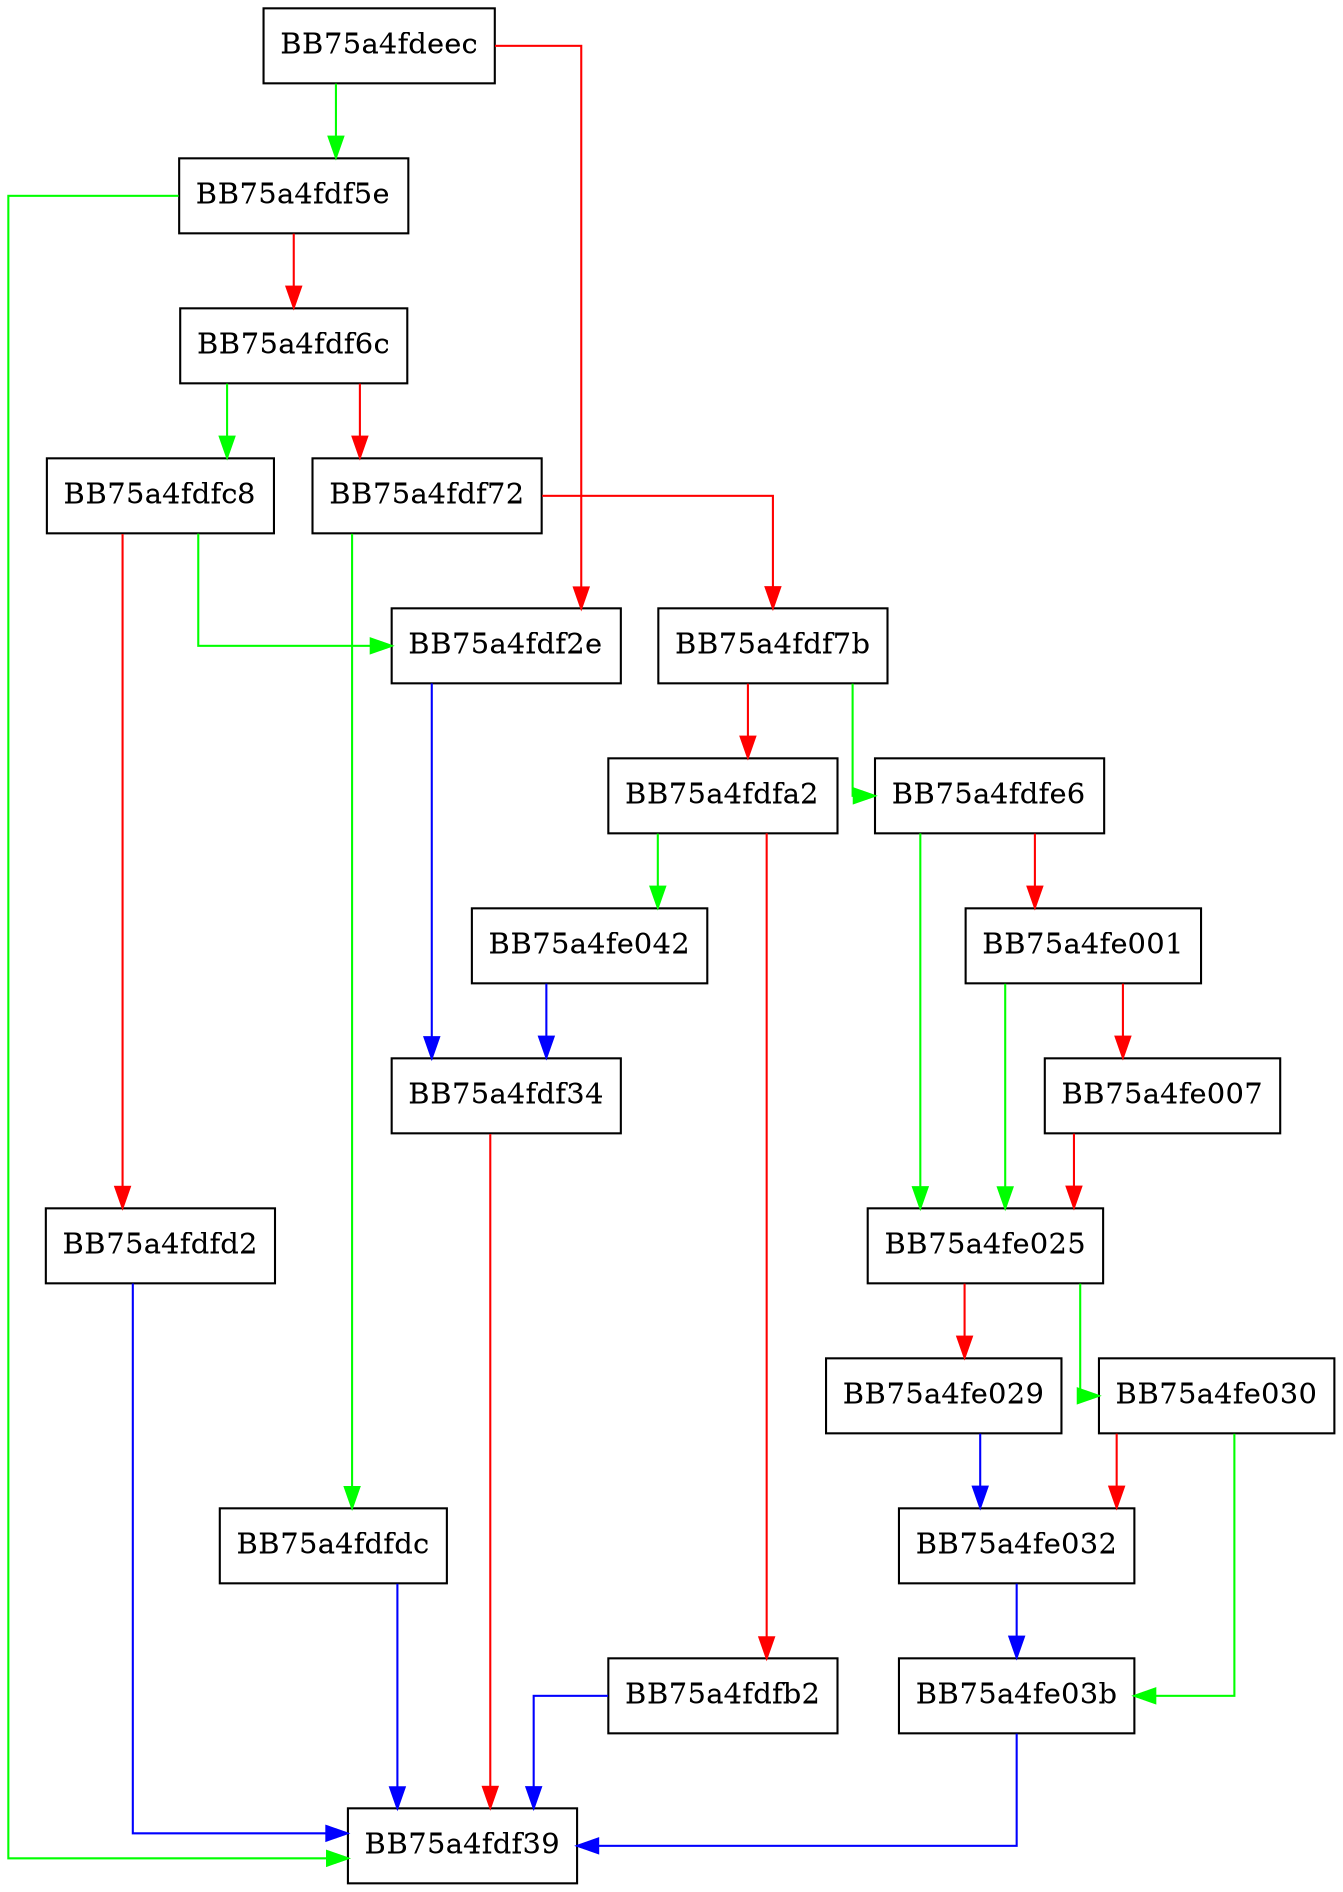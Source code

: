 digraph ToVolumeDevice {
  node [shape="box"];
  graph [splines=ortho];
  BB75a4fdeec -> BB75a4fdf5e [color="green"];
  BB75a4fdeec -> BB75a4fdf2e [color="red"];
  BB75a4fdf2e -> BB75a4fdf34 [color="blue"];
  BB75a4fdf34 -> BB75a4fdf39 [color="red"];
  BB75a4fdf5e -> BB75a4fdf39 [color="green"];
  BB75a4fdf5e -> BB75a4fdf6c [color="red"];
  BB75a4fdf6c -> BB75a4fdfc8 [color="green"];
  BB75a4fdf6c -> BB75a4fdf72 [color="red"];
  BB75a4fdf72 -> BB75a4fdfdc [color="green"];
  BB75a4fdf72 -> BB75a4fdf7b [color="red"];
  BB75a4fdf7b -> BB75a4fdfe6 [color="green"];
  BB75a4fdf7b -> BB75a4fdfa2 [color="red"];
  BB75a4fdfa2 -> BB75a4fe042 [color="green"];
  BB75a4fdfa2 -> BB75a4fdfb2 [color="red"];
  BB75a4fdfb2 -> BB75a4fdf39 [color="blue"];
  BB75a4fdfc8 -> BB75a4fdf2e [color="green"];
  BB75a4fdfc8 -> BB75a4fdfd2 [color="red"];
  BB75a4fdfd2 -> BB75a4fdf39 [color="blue"];
  BB75a4fdfdc -> BB75a4fdf39 [color="blue"];
  BB75a4fdfe6 -> BB75a4fe025 [color="green"];
  BB75a4fdfe6 -> BB75a4fe001 [color="red"];
  BB75a4fe001 -> BB75a4fe025 [color="green"];
  BB75a4fe001 -> BB75a4fe007 [color="red"];
  BB75a4fe007 -> BB75a4fe025 [color="red"];
  BB75a4fe025 -> BB75a4fe030 [color="green"];
  BB75a4fe025 -> BB75a4fe029 [color="red"];
  BB75a4fe029 -> BB75a4fe032 [color="blue"];
  BB75a4fe030 -> BB75a4fe03b [color="green"];
  BB75a4fe030 -> BB75a4fe032 [color="red"];
  BB75a4fe032 -> BB75a4fe03b [color="blue"];
  BB75a4fe03b -> BB75a4fdf39 [color="blue"];
  BB75a4fe042 -> BB75a4fdf34 [color="blue"];
}